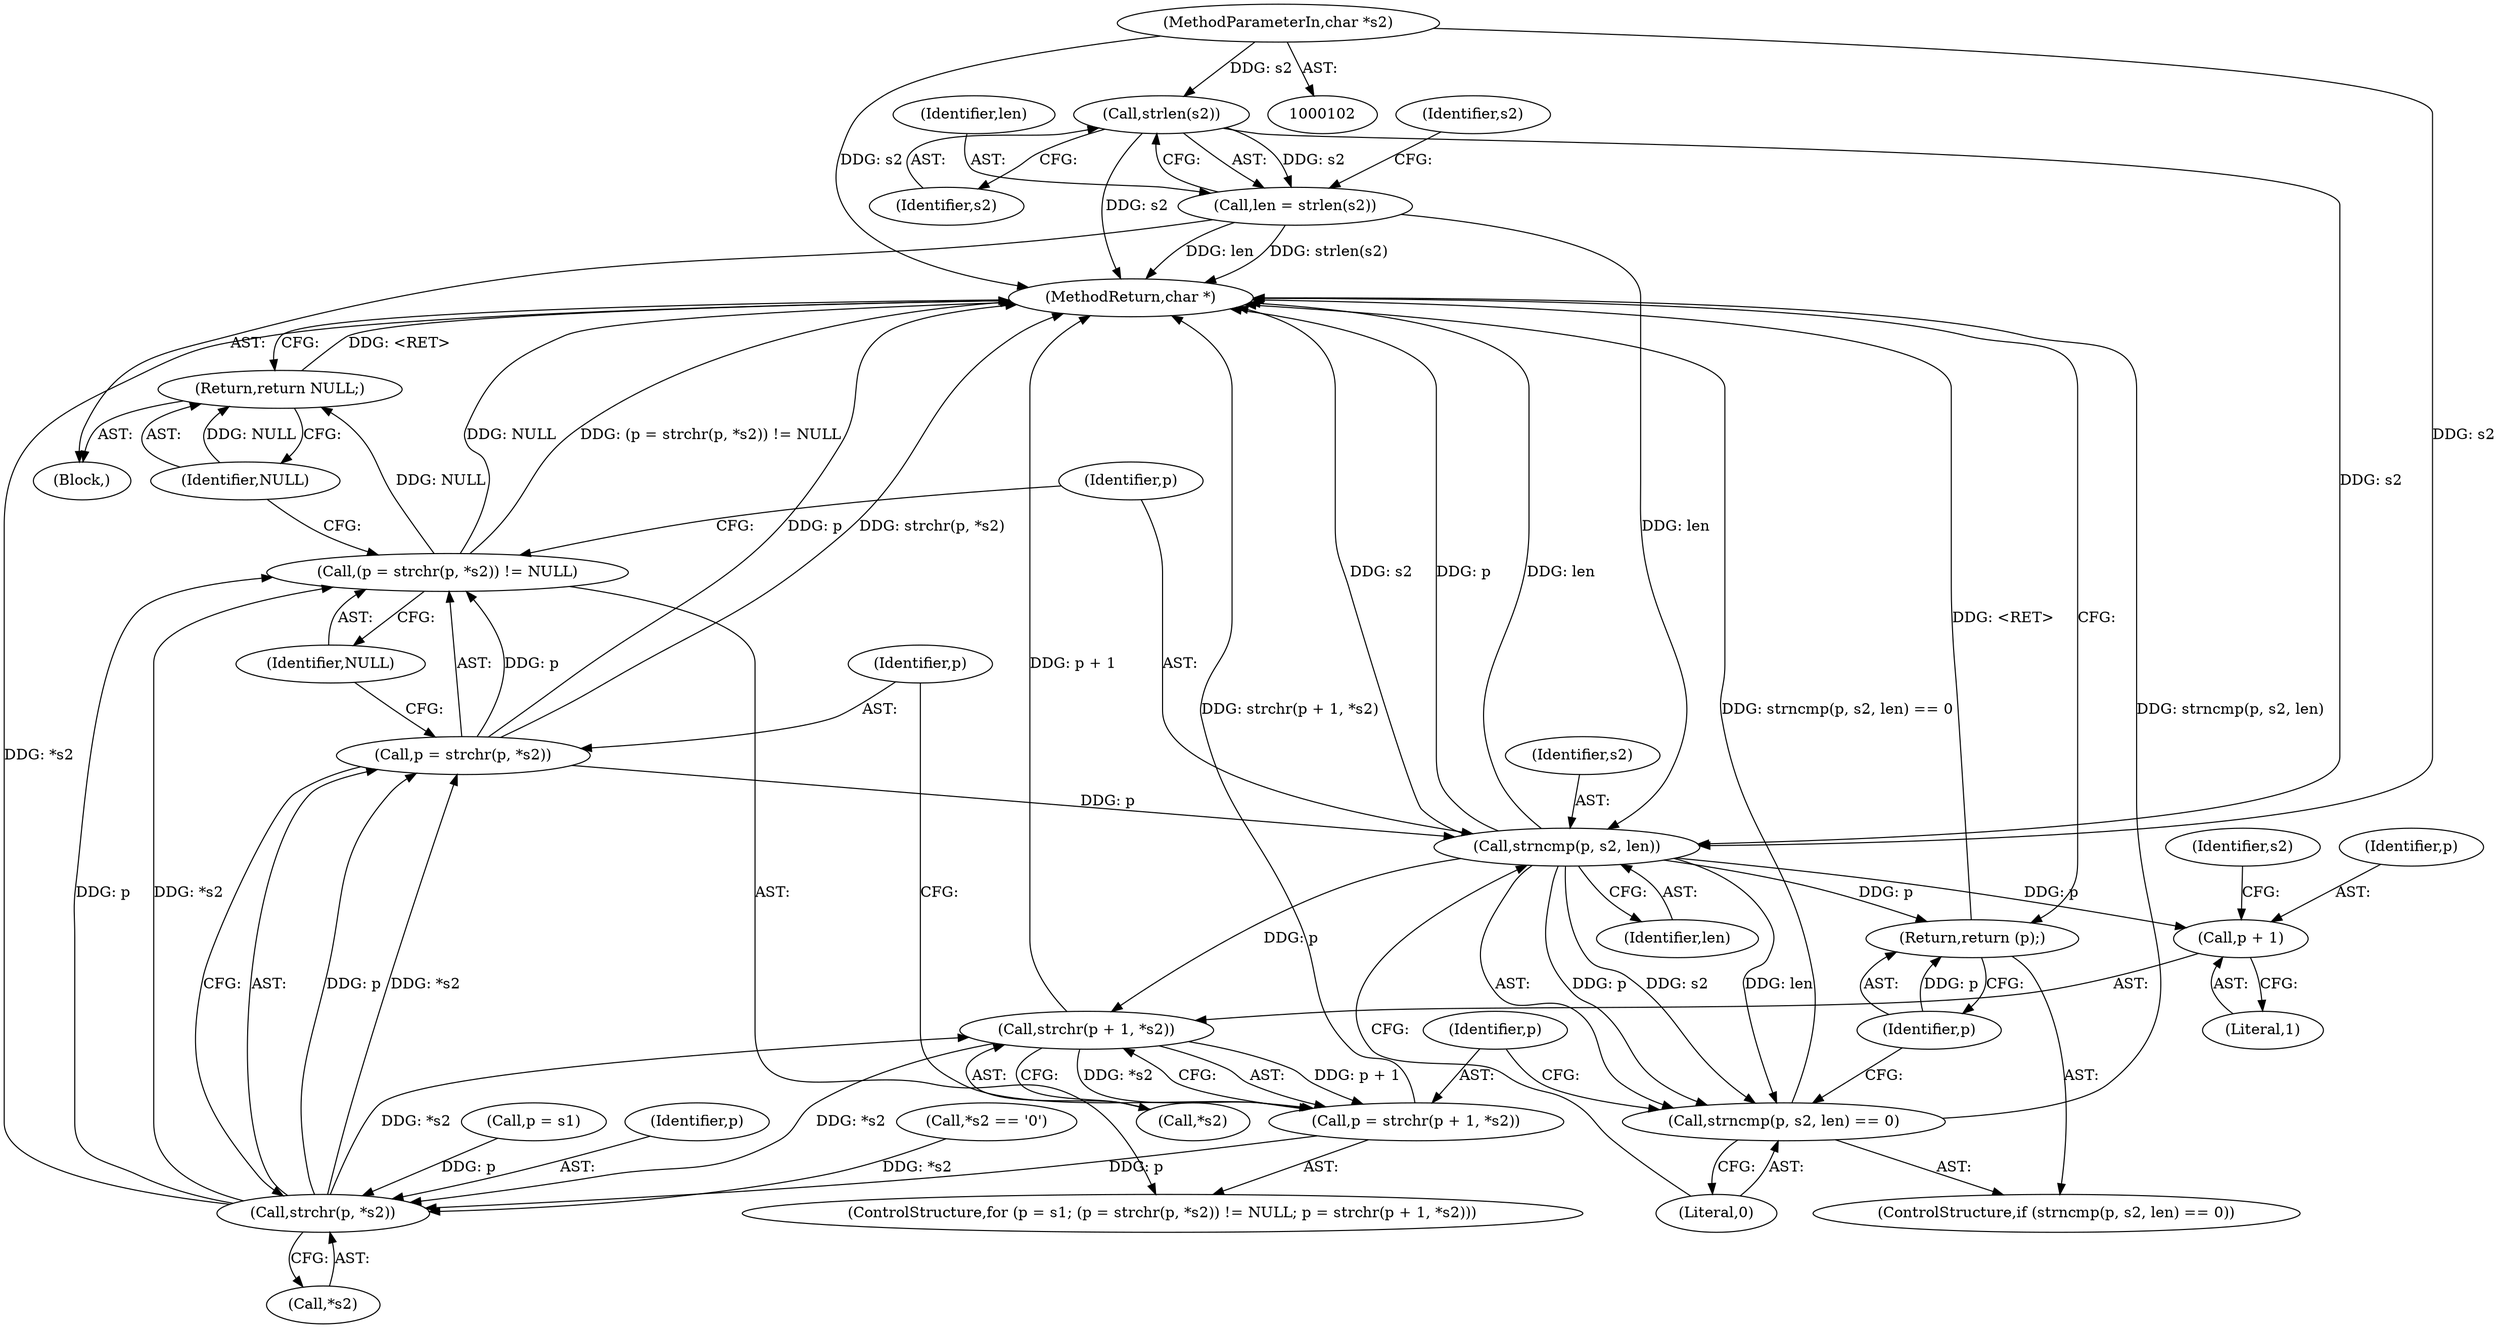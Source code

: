 digraph "1_boa_e139b87835994d007fbd64eead6c1455d7b8cf4e_0@API" {
"1000110" [label="(Call,strlen(s2))"];
"1000104" [label="(MethodParameterIn,char *s2)"];
"1000108" [label="(Call,len = strlen(s2))"];
"1000142" [label="(Call,strncmp(p, s2, len))"];
"1000133" [label="(Call,strchr(p + 1, *s2))"];
"1000126" [label="(Call,strchr(p, *s2))"];
"1000123" [label="(Call,(p = strchr(p, *s2)) != NULL)"];
"1000149" [label="(Return,return NULL;)"];
"1000124" [label="(Call,p = strchr(p, *s2))"];
"1000131" [label="(Call,p = strchr(p + 1, *s2))"];
"1000134" [label="(Call,p + 1)"];
"1000141" [label="(Call,strncmp(p, s2, len) == 0)"];
"1000147" [label="(Return,return (p);)"];
"1000133" [label="(Call,strchr(p + 1, *s2))"];
"1000143" [label="(Identifier,p)"];
"1000124" [label="(Call,p = strchr(p, *s2))"];
"1000137" [label="(Call,*s2)"];
"1000128" [label="(Call,*s2)"];
"1000150" [label="(Identifier,NULL)"];
"1000141" [label="(Call,strncmp(p, s2, len) == 0)"];
"1000134" [label="(Call,p + 1)"];
"1000123" [label="(Call,(p = strchr(p, *s2)) != NULL)"];
"1000125" [label="(Identifier,p)"];
"1000115" [label="(Identifier,s2)"];
"1000119" [label="(ControlStructure,for (p = s1; (p = strchr(p, *s2)) != NULL; p = strchr(p + 1, *s2)))"];
"1000142" [label="(Call,strncmp(p, s2, len))"];
"1000120" [label="(Call,p = s1)"];
"1000110" [label="(Call,strlen(s2))"];
"1000105" [label="(Block,)"];
"1000140" [label="(ControlStructure,if (strncmp(p, s2, len) == 0))"];
"1000145" [label="(Identifier,len)"];
"1000138" [label="(Identifier,s2)"];
"1000108" [label="(Call,len = strlen(s2))"];
"1000127" [label="(Identifier,p)"];
"1000126" [label="(Call,strchr(p, *s2))"];
"1000144" [label="(Identifier,s2)"];
"1000130" [label="(Identifier,NULL)"];
"1000135" [label="(Identifier,p)"];
"1000146" [label="(Literal,0)"];
"1000111" [label="(Identifier,s2)"];
"1000148" [label="(Identifier,p)"];
"1000113" [label="(Call,*s2 == '\0')"];
"1000149" [label="(Return,return NULL;)"];
"1000109" [label="(Identifier,len)"];
"1000132" [label="(Identifier,p)"];
"1000147" [label="(Return,return (p);)"];
"1000131" [label="(Call,p = strchr(p + 1, *s2))"];
"1000104" [label="(MethodParameterIn,char *s2)"];
"1000151" [label="(MethodReturn,char *)"];
"1000136" [label="(Literal,1)"];
"1000110" -> "1000108"  [label="AST: "];
"1000110" -> "1000111"  [label="CFG: "];
"1000111" -> "1000110"  [label="AST: "];
"1000108" -> "1000110"  [label="CFG: "];
"1000110" -> "1000151"  [label="DDG: s2"];
"1000110" -> "1000108"  [label="DDG: s2"];
"1000104" -> "1000110"  [label="DDG: s2"];
"1000110" -> "1000142"  [label="DDG: s2"];
"1000104" -> "1000102"  [label="AST: "];
"1000104" -> "1000151"  [label="DDG: s2"];
"1000104" -> "1000142"  [label="DDG: s2"];
"1000108" -> "1000105"  [label="AST: "];
"1000109" -> "1000108"  [label="AST: "];
"1000115" -> "1000108"  [label="CFG: "];
"1000108" -> "1000151"  [label="DDG: len"];
"1000108" -> "1000151"  [label="DDG: strlen(s2)"];
"1000108" -> "1000142"  [label="DDG: len"];
"1000142" -> "1000141"  [label="AST: "];
"1000142" -> "1000145"  [label="CFG: "];
"1000143" -> "1000142"  [label="AST: "];
"1000144" -> "1000142"  [label="AST: "];
"1000145" -> "1000142"  [label="AST: "];
"1000146" -> "1000142"  [label="CFG: "];
"1000142" -> "1000151"  [label="DDG: s2"];
"1000142" -> "1000151"  [label="DDG: p"];
"1000142" -> "1000151"  [label="DDG: len"];
"1000142" -> "1000133"  [label="DDG: p"];
"1000142" -> "1000134"  [label="DDG: p"];
"1000142" -> "1000141"  [label="DDG: p"];
"1000142" -> "1000141"  [label="DDG: s2"];
"1000142" -> "1000141"  [label="DDG: len"];
"1000124" -> "1000142"  [label="DDG: p"];
"1000142" -> "1000147"  [label="DDG: p"];
"1000133" -> "1000131"  [label="AST: "];
"1000133" -> "1000137"  [label="CFG: "];
"1000134" -> "1000133"  [label="AST: "];
"1000137" -> "1000133"  [label="AST: "];
"1000131" -> "1000133"  [label="CFG: "];
"1000133" -> "1000151"  [label="DDG: p + 1"];
"1000133" -> "1000126"  [label="DDG: *s2"];
"1000133" -> "1000131"  [label="DDG: p + 1"];
"1000133" -> "1000131"  [label="DDG: *s2"];
"1000126" -> "1000133"  [label="DDG: *s2"];
"1000126" -> "1000124"  [label="AST: "];
"1000126" -> "1000128"  [label="CFG: "];
"1000127" -> "1000126"  [label="AST: "];
"1000128" -> "1000126"  [label="AST: "];
"1000124" -> "1000126"  [label="CFG: "];
"1000126" -> "1000151"  [label="DDG: *s2"];
"1000126" -> "1000123"  [label="DDG: p"];
"1000126" -> "1000123"  [label="DDG: *s2"];
"1000126" -> "1000124"  [label="DDG: p"];
"1000126" -> "1000124"  [label="DDG: *s2"];
"1000131" -> "1000126"  [label="DDG: p"];
"1000120" -> "1000126"  [label="DDG: p"];
"1000113" -> "1000126"  [label="DDG: *s2"];
"1000123" -> "1000119"  [label="AST: "];
"1000123" -> "1000130"  [label="CFG: "];
"1000124" -> "1000123"  [label="AST: "];
"1000130" -> "1000123"  [label="AST: "];
"1000143" -> "1000123"  [label="CFG: "];
"1000150" -> "1000123"  [label="CFG: "];
"1000123" -> "1000151"  [label="DDG: NULL"];
"1000123" -> "1000151"  [label="DDG: (p = strchr(p, *s2)) != NULL"];
"1000124" -> "1000123"  [label="DDG: p"];
"1000123" -> "1000149"  [label="DDG: NULL"];
"1000149" -> "1000105"  [label="AST: "];
"1000149" -> "1000150"  [label="CFG: "];
"1000150" -> "1000149"  [label="AST: "];
"1000151" -> "1000149"  [label="CFG: "];
"1000149" -> "1000151"  [label="DDG: <RET>"];
"1000150" -> "1000149"  [label="DDG: NULL"];
"1000125" -> "1000124"  [label="AST: "];
"1000130" -> "1000124"  [label="CFG: "];
"1000124" -> "1000151"  [label="DDG: p"];
"1000124" -> "1000151"  [label="DDG: strchr(p, *s2)"];
"1000131" -> "1000119"  [label="AST: "];
"1000132" -> "1000131"  [label="AST: "];
"1000125" -> "1000131"  [label="CFG: "];
"1000131" -> "1000151"  [label="DDG: strchr(p + 1, *s2)"];
"1000134" -> "1000136"  [label="CFG: "];
"1000135" -> "1000134"  [label="AST: "];
"1000136" -> "1000134"  [label="AST: "];
"1000138" -> "1000134"  [label="CFG: "];
"1000141" -> "1000140"  [label="AST: "];
"1000141" -> "1000146"  [label="CFG: "];
"1000146" -> "1000141"  [label="AST: "];
"1000148" -> "1000141"  [label="CFG: "];
"1000132" -> "1000141"  [label="CFG: "];
"1000141" -> "1000151"  [label="DDG: strncmp(p, s2, len)"];
"1000141" -> "1000151"  [label="DDG: strncmp(p, s2, len) == 0"];
"1000147" -> "1000140"  [label="AST: "];
"1000147" -> "1000148"  [label="CFG: "];
"1000148" -> "1000147"  [label="AST: "];
"1000151" -> "1000147"  [label="CFG: "];
"1000147" -> "1000151"  [label="DDG: <RET>"];
"1000148" -> "1000147"  [label="DDG: p"];
}
